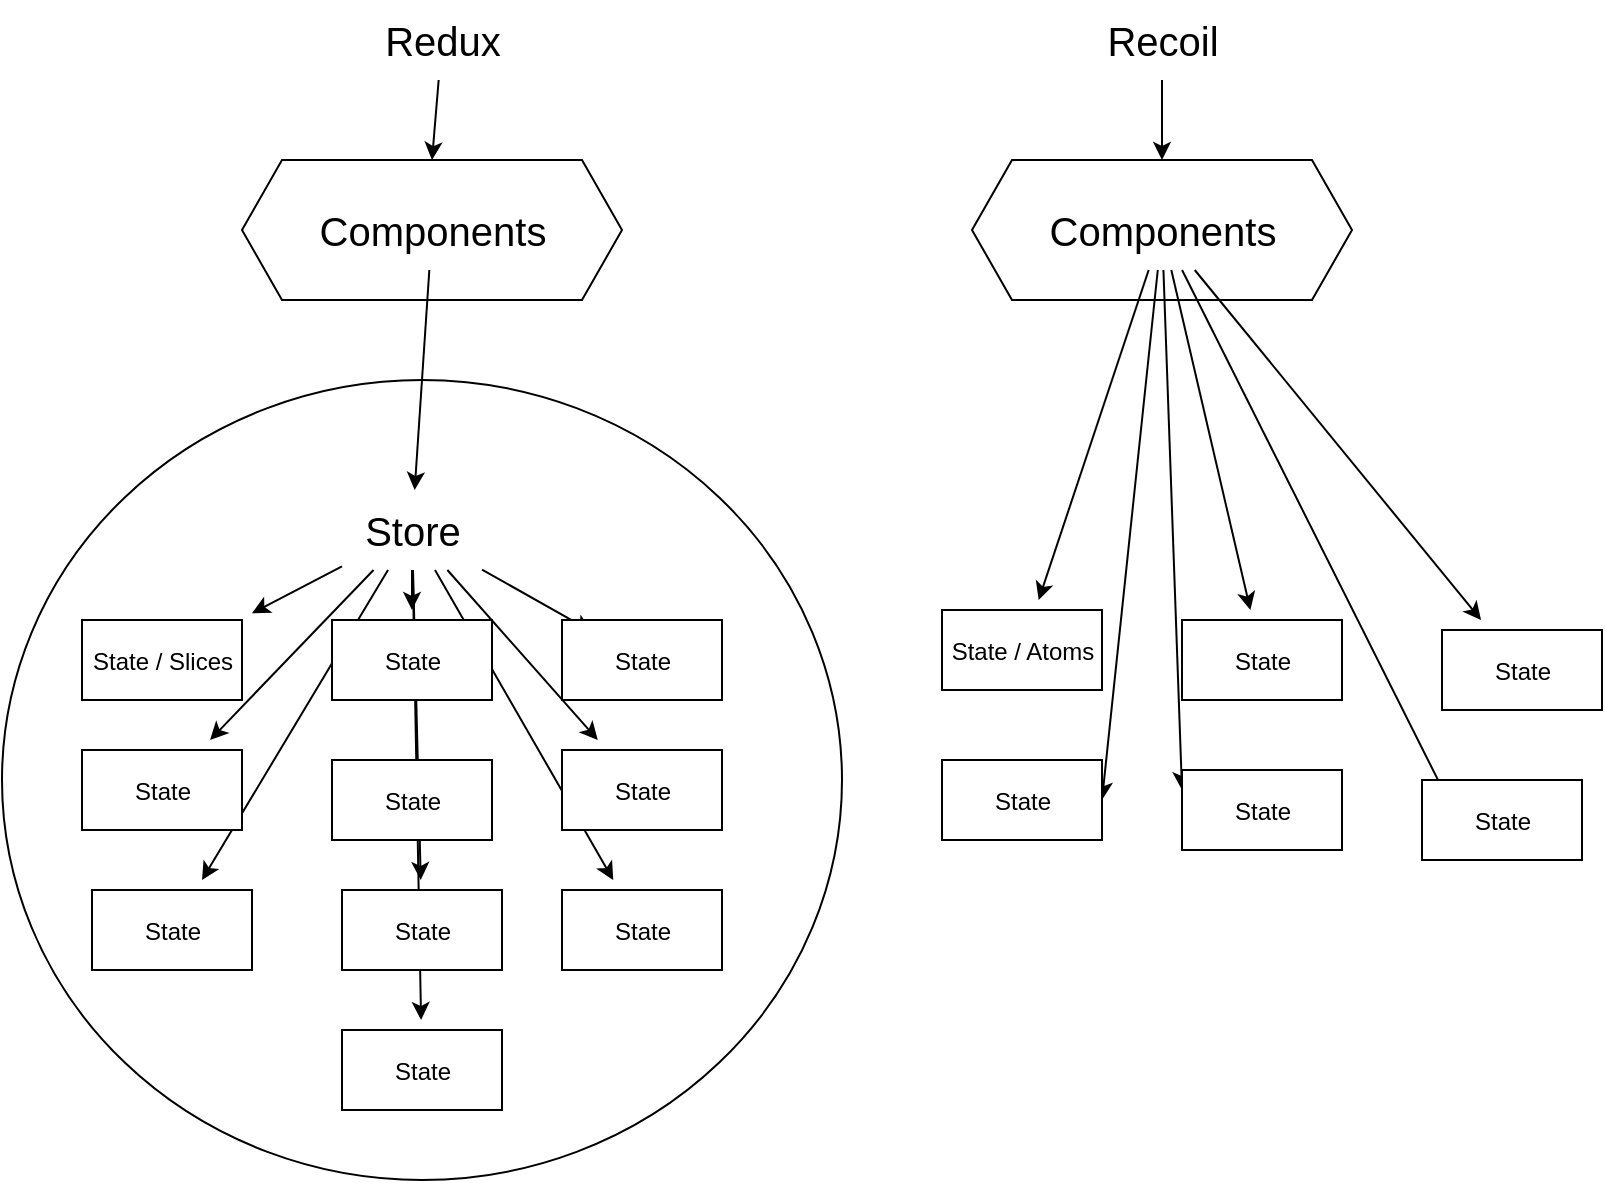 <mxfile>
    <diagram id="ubR7-kl9pCVkvoRq7yLE" name="Page-1">
        <mxGraphModel dx="2227" dy="1100" grid="1" gridSize="10" guides="1" tooltips="1" connect="1" arrows="1" fold="1" page="1" pageScale="1" pageWidth="850" pageHeight="1100" math="0" shadow="0">
            <root>
                <mxCell id="0"/>
                <mxCell id="1" parent="0"/>
                <mxCell id="58" style="edgeStyle=none;html=1;fontSize=20;entryX=0.5;entryY=0;entryDx=0;entryDy=0;" edge="1" parent="1" source="2" target="54">
                    <mxGeometry relative="1" as="geometry">
                        <mxPoint x="250" y="250" as="targetPoint"/>
                    </mxGeometry>
                </mxCell>
                <mxCell id="2" value="&lt;font style=&quot;font-size: 20px;&quot;&gt;Redux&lt;/font&gt;" style="text;html=1;align=center;verticalAlign=middle;resizable=0;points=[];autosize=1;strokeColor=none;fillColor=none;" vertex="1" parent="1">
                    <mxGeometry x="180" y="190" width="80" height="40" as="geometry"/>
                </mxCell>
                <mxCell id="3" value="" style="ellipse;whiteSpace=wrap;html=1;fontSize=20;" vertex="1" parent="1">
                    <mxGeometry y="380" width="420" height="400" as="geometry"/>
                </mxCell>
                <mxCell id="44" style="edgeStyle=none;html=1;fontSize=12;" edge="1" parent="1" source="4" target="17">
                    <mxGeometry relative="1" as="geometry"/>
                </mxCell>
                <mxCell id="45" style="edgeStyle=none;html=1;fontSize=12;" edge="1" parent="1" source="4" target="23">
                    <mxGeometry relative="1" as="geometry"/>
                </mxCell>
                <mxCell id="46" style="edgeStyle=none;html=1;fontSize=12;" edge="1" parent="1" source="4" target="39">
                    <mxGeometry relative="1" as="geometry"/>
                </mxCell>
                <mxCell id="47" style="edgeStyle=none;html=1;fontSize=12;" edge="1" parent="1" source="4" target="25">
                    <mxGeometry relative="1" as="geometry"/>
                </mxCell>
                <mxCell id="48" style="edgeStyle=none;html=1;fontSize=12;" edge="1" parent="1" source="4" target="37">
                    <mxGeometry relative="1" as="geometry"/>
                </mxCell>
                <mxCell id="49" style="edgeStyle=none;html=1;fontSize=12;" edge="1" parent="1" source="4" target="29">
                    <mxGeometry relative="1" as="geometry"/>
                </mxCell>
                <mxCell id="50" style="edgeStyle=none;html=1;fontSize=12;" edge="1" parent="1" source="4" target="33">
                    <mxGeometry relative="1" as="geometry"/>
                </mxCell>
                <mxCell id="51" style="edgeStyle=none;html=1;fontSize=12;" edge="1" parent="1" source="4" target="31">
                    <mxGeometry relative="1" as="geometry"/>
                </mxCell>
                <mxCell id="52" style="edgeStyle=none;html=1;fontSize=12;" edge="1" parent="1" source="4" target="27">
                    <mxGeometry relative="1" as="geometry"/>
                </mxCell>
                <mxCell id="4" value="Store" style="text;html=1;align=center;verticalAlign=middle;resizable=0;points=[];autosize=1;strokeColor=none;fillColor=none;fontSize=20;" vertex="1" parent="1">
                    <mxGeometry x="170" y="435" width="70" height="40" as="geometry"/>
                </mxCell>
                <mxCell id="5" value="" style="rounded=0;whiteSpace=wrap;html=1;fontSize=20;" vertex="1" parent="1">
                    <mxGeometry x="40" y="500" width="80" height="40" as="geometry"/>
                </mxCell>
                <mxCell id="17" value="&lt;p style=&quot;line-height: 100%; font-size: 12px;&quot;&gt;&lt;font style=&quot;font-size: 12px;&quot;&gt;State / Slices&lt;/font&gt;&lt;/p&gt;" style="text;html=1;align=center;verticalAlign=middle;resizable=0;points=[];autosize=1;strokeColor=none;fillColor=none;fontSize=20;" vertex="1" parent="1">
                    <mxGeometry x="35" y="495" width="90" height="50" as="geometry"/>
                </mxCell>
                <mxCell id="22" value="" style="rounded=0;whiteSpace=wrap;html=1;fontSize=20;" vertex="1" parent="1">
                    <mxGeometry x="165" y="500" width="80" height="40" as="geometry"/>
                </mxCell>
                <mxCell id="23" value="&lt;p style=&quot;line-height: 100%; font-size: 12px;&quot;&gt;&lt;font style=&quot;font-size: 12px;&quot;&gt;State&lt;/font&gt;&lt;/p&gt;" style="text;html=1;align=center;verticalAlign=middle;resizable=0;points=[];autosize=1;strokeColor=none;fillColor=none;fontSize=20;" vertex="1" parent="1">
                    <mxGeometry x="180" y="495" width="50" height="50" as="geometry"/>
                </mxCell>
                <mxCell id="24" value="" style="rounded=0;whiteSpace=wrap;html=1;fontSize=20;" vertex="1" parent="1">
                    <mxGeometry x="40" y="565" width="80" height="40" as="geometry"/>
                </mxCell>
                <mxCell id="25" value="&lt;p style=&quot;line-height: 100%; font-size: 12px;&quot;&gt;&lt;font style=&quot;font-size: 12px;&quot;&gt;State&lt;/font&gt;&lt;/p&gt;" style="text;html=1;align=center;verticalAlign=middle;resizable=0;points=[];autosize=1;strokeColor=none;fillColor=none;fontSize=20;" vertex="1" parent="1">
                    <mxGeometry x="55" y="560" width="50" height="50" as="geometry"/>
                </mxCell>
                <mxCell id="26" value="" style="rounded=0;whiteSpace=wrap;html=1;fontSize=20;" vertex="1" parent="1">
                    <mxGeometry x="170" y="705" width="80" height="40" as="geometry"/>
                </mxCell>
                <mxCell id="27" value="&lt;p style=&quot;line-height: 100%; font-size: 12px;&quot;&gt;&lt;font style=&quot;font-size: 12px;&quot;&gt;State&lt;/font&gt;&lt;/p&gt;" style="text;html=1;align=center;verticalAlign=middle;resizable=0;points=[];autosize=1;strokeColor=none;fillColor=none;fontSize=20;" vertex="1" parent="1">
                    <mxGeometry x="185" y="700" width="50" height="50" as="geometry"/>
                </mxCell>
                <mxCell id="28" value="" style="rounded=0;whiteSpace=wrap;html=1;fontSize=20;" vertex="1" parent="1">
                    <mxGeometry x="45" y="635" width="80" height="40" as="geometry"/>
                </mxCell>
                <mxCell id="29" value="&lt;p style=&quot;line-height: 100%; font-size: 12px;&quot;&gt;&lt;font style=&quot;font-size: 12px;&quot;&gt;State&lt;/font&gt;&lt;/p&gt;" style="text;html=1;align=center;verticalAlign=middle;resizable=0;points=[];autosize=1;strokeColor=none;fillColor=none;fontSize=20;" vertex="1" parent="1">
                    <mxGeometry x="60" y="630" width="50" height="50" as="geometry"/>
                </mxCell>
                <mxCell id="30" value="" style="rounded=0;whiteSpace=wrap;html=1;fontSize=20;" vertex="1" parent="1">
                    <mxGeometry x="170" y="635" width="80" height="40" as="geometry"/>
                </mxCell>
                <mxCell id="31" value="&lt;p style=&quot;line-height: 100%; font-size: 12px;&quot;&gt;&lt;font style=&quot;font-size: 12px;&quot;&gt;State&lt;/font&gt;&lt;/p&gt;" style="text;html=1;align=center;verticalAlign=middle;resizable=0;points=[];autosize=1;strokeColor=none;fillColor=none;fontSize=20;" vertex="1" parent="1">
                    <mxGeometry x="185" y="630" width="50" height="50" as="geometry"/>
                </mxCell>
                <mxCell id="32" value="" style="rounded=0;whiteSpace=wrap;html=1;fontSize=20;" vertex="1" parent="1">
                    <mxGeometry x="280" y="635" width="80" height="40" as="geometry"/>
                </mxCell>
                <mxCell id="33" value="&lt;p style=&quot;line-height: 100%; font-size: 12px;&quot;&gt;&lt;font style=&quot;font-size: 12px;&quot;&gt;State&lt;/font&gt;&lt;/p&gt;" style="text;html=1;align=center;verticalAlign=middle;resizable=0;points=[];autosize=1;strokeColor=none;fillColor=none;fontSize=20;" vertex="1" parent="1">
                    <mxGeometry x="295" y="630" width="50" height="50" as="geometry"/>
                </mxCell>
                <mxCell id="34" value="" style="rounded=0;whiteSpace=wrap;html=1;fontSize=20;" vertex="1" parent="1">
                    <mxGeometry x="165" y="570" width="80" height="40" as="geometry"/>
                </mxCell>
                <mxCell id="35" value="&lt;p style=&quot;line-height: 100%; font-size: 12px;&quot;&gt;&lt;font style=&quot;font-size: 12px;&quot;&gt;State&lt;/font&gt;&lt;/p&gt;" style="text;html=1;align=center;verticalAlign=middle;resizable=0;points=[];autosize=1;strokeColor=none;fillColor=none;fontSize=20;" vertex="1" parent="1">
                    <mxGeometry x="180" y="565" width="50" height="50" as="geometry"/>
                </mxCell>
                <mxCell id="36" value="" style="rounded=0;whiteSpace=wrap;html=1;fontSize=20;" vertex="1" parent="1">
                    <mxGeometry x="280" y="565" width="80" height="40" as="geometry"/>
                </mxCell>
                <mxCell id="37" value="&lt;p style=&quot;line-height: 100%; font-size: 12px;&quot;&gt;&lt;font style=&quot;font-size: 12px;&quot;&gt;State&lt;/font&gt;&lt;/p&gt;" style="text;html=1;align=center;verticalAlign=middle;resizable=0;points=[];autosize=1;strokeColor=none;fillColor=none;fontSize=20;" vertex="1" parent="1">
                    <mxGeometry x="295" y="560" width="50" height="50" as="geometry"/>
                </mxCell>
                <mxCell id="38" value="" style="rounded=0;whiteSpace=wrap;html=1;fontSize=20;" vertex="1" parent="1">
                    <mxGeometry x="280" y="500" width="80" height="40" as="geometry"/>
                </mxCell>
                <mxCell id="39" value="&lt;p style=&quot;line-height: 100%; font-size: 12px;&quot;&gt;&lt;font style=&quot;font-size: 12px;&quot;&gt;State&lt;/font&gt;&lt;/p&gt;" style="text;html=1;align=center;verticalAlign=middle;resizable=0;points=[];autosize=1;strokeColor=none;fillColor=none;fontSize=20;" vertex="1" parent="1">
                    <mxGeometry x="295" y="495" width="50" height="50" as="geometry"/>
                </mxCell>
                <mxCell id="64" style="edgeStyle=none;html=1;entryX=0.5;entryY=0;entryDx=0;entryDy=0;fontSize=20;" edge="1" parent="1" source="53" target="61">
                    <mxGeometry relative="1" as="geometry"/>
                </mxCell>
                <mxCell id="53" value="&lt;font style=&quot;font-size: 20px;&quot;&gt;Recoil&lt;/font&gt;" style="text;html=1;align=center;verticalAlign=middle;resizable=0;points=[];autosize=1;strokeColor=none;fillColor=none;fontSize=12;" vertex="1" parent="1">
                    <mxGeometry x="540" y="190" width="80" height="40" as="geometry"/>
                </mxCell>
                <mxCell id="54" value="" style="shape=hexagon;perimeter=hexagonPerimeter2;whiteSpace=wrap;html=1;fixedSize=1;fontSize=20;" vertex="1" parent="1">
                    <mxGeometry x="120" y="270" width="190" height="70" as="geometry"/>
                </mxCell>
                <mxCell id="59" style="edgeStyle=none;html=1;fontSize=20;" edge="1" parent="1" source="55" target="4">
                    <mxGeometry relative="1" as="geometry"/>
                </mxCell>
                <mxCell id="55" value="Components" style="text;html=1;align=center;verticalAlign=middle;resizable=0;points=[];autosize=1;strokeColor=none;fillColor=none;fontSize=20;" vertex="1" parent="1">
                    <mxGeometry x="145" y="285" width="140" height="40" as="geometry"/>
                </mxCell>
                <mxCell id="61" value="" style="shape=hexagon;perimeter=hexagonPerimeter2;whiteSpace=wrap;html=1;fixedSize=1;fontSize=20;" vertex="1" parent="1">
                    <mxGeometry x="485" y="270" width="190" height="70" as="geometry"/>
                </mxCell>
                <mxCell id="88" style="edgeStyle=none;html=1;fontSize=20;" edge="1" parent="1" source="62" target="71">
                    <mxGeometry relative="1" as="geometry"/>
                </mxCell>
                <mxCell id="89" style="edgeStyle=none;html=1;fontSize=20;" edge="1" parent="1" source="62" target="79">
                    <mxGeometry relative="1" as="geometry"/>
                </mxCell>
                <mxCell id="90" style="edgeStyle=none;html=1;fontSize=20;" edge="1" parent="1" source="62" target="81">
                    <mxGeometry relative="1" as="geometry"/>
                </mxCell>
                <mxCell id="91" style="edgeStyle=none;html=1;entryX=1;entryY=0.5;entryDx=0;entryDy=0;fontSize=20;" edge="1" parent="1" source="62" target="82">
                    <mxGeometry relative="1" as="geometry"/>
                </mxCell>
                <mxCell id="92" style="edgeStyle=none;html=1;entryX=0;entryY=0.25;entryDx=0;entryDy=0;fontSize=20;" edge="1" parent="1" source="62" target="84">
                    <mxGeometry relative="1" as="geometry"/>
                </mxCell>
                <mxCell id="93" style="edgeStyle=none;html=1;entryX=-0.033;entryY=0.313;entryDx=0;entryDy=0;entryPerimeter=0;fontSize=20;" edge="1" parent="1" source="62" target="87">
                    <mxGeometry relative="1" as="geometry"/>
                </mxCell>
                <mxCell id="62" value="Components" style="text;html=1;align=center;verticalAlign=middle;resizable=0;points=[];autosize=1;strokeColor=none;fillColor=none;fontSize=20;" vertex="1" parent="1">
                    <mxGeometry x="510" y="285" width="140" height="40" as="geometry"/>
                </mxCell>
                <mxCell id="70" value="" style="rounded=0;whiteSpace=wrap;html=1;fontSize=20;" vertex="1" parent="1">
                    <mxGeometry x="470" y="495" width="80" height="40" as="geometry"/>
                </mxCell>
                <mxCell id="71" value="&lt;p style=&quot;line-height: 100%; font-size: 12px;&quot;&gt;&lt;font style=&quot;font-size: 12px;&quot;&gt;State / Atoms&lt;/font&gt;&lt;/p&gt;" style="text;html=1;align=center;verticalAlign=middle;resizable=0;points=[];autosize=1;strokeColor=none;fillColor=none;fontSize=20;" vertex="1" parent="1">
                    <mxGeometry x="465" y="490" width="90" height="50" as="geometry"/>
                </mxCell>
                <mxCell id="78" value="" style="rounded=0;whiteSpace=wrap;html=1;fontSize=20;" vertex="1" parent="1">
                    <mxGeometry x="590" y="500" width="80" height="40" as="geometry"/>
                </mxCell>
                <mxCell id="79" value="&lt;p style=&quot;line-height: 100%; font-size: 12px;&quot;&gt;&lt;font style=&quot;font-size: 12px;&quot;&gt;State&lt;/font&gt;&lt;/p&gt;" style="text;html=1;align=center;verticalAlign=middle;resizable=0;points=[];autosize=1;strokeColor=none;fillColor=none;fontSize=20;" vertex="1" parent="1">
                    <mxGeometry x="605" y="495" width="50" height="50" as="geometry"/>
                </mxCell>
                <mxCell id="80" value="" style="rounded=0;whiteSpace=wrap;html=1;fontSize=20;" vertex="1" parent="1">
                    <mxGeometry x="720" y="505" width="80" height="40" as="geometry"/>
                </mxCell>
                <mxCell id="81" value="&lt;p style=&quot;line-height: 100%; font-size: 12px;&quot;&gt;&lt;font style=&quot;font-size: 12px;&quot;&gt;State&lt;/font&gt;&lt;/p&gt;" style="text;html=1;align=center;verticalAlign=middle;resizable=0;points=[];autosize=1;strokeColor=none;fillColor=none;fontSize=20;" vertex="1" parent="1">
                    <mxGeometry x="735" y="500" width="50" height="50" as="geometry"/>
                </mxCell>
                <mxCell id="82" value="" style="rounded=0;whiteSpace=wrap;html=1;fontSize=20;" vertex="1" parent="1">
                    <mxGeometry x="470" y="570" width="80" height="40" as="geometry"/>
                </mxCell>
                <mxCell id="83" value="&lt;p style=&quot;line-height: 100%; font-size: 12px;&quot;&gt;&lt;font style=&quot;font-size: 12px;&quot;&gt;State&lt;/font&gt;&lt;/p&gt;" style="text;html=1;align=center;verticalAlign=middle;resizable=0;points=[];autosize=1;strokeColor=none;fillColor=none;fontSize=20;" vertex="1" parent="1">
                    <mxGeometry x="485" y="565" width="50" height="50" as="geometry"/>
                </mxCell>
                <mxCell id="84" value="" style="rounded=0;whiteSpace=wrap;html=1;fontSize=20;" vertex="1" parent="1">
                    <mxGeometry x="590" y="575" width="80" height="40" as="geometry"/>
                </mxCell>
                <mxCell id="85" value="&lt;p style=&quot;line-height: 100%; font-size: 12px;&quot;&gt;&lt;font style=&quot;font-size: 12px;&quot;&gt;State&lt;/font&gt;&lt;/p&gt;" style="text;html=1;align=center;verticalAlign=middle;resizable=0;points=[];autosize=1;strokeColor=none;fillColor=none;fontSize=20;" vertex="1" parent="1">
                    <mxGeometry x="605" y="570" width="50" height="50" as="geometry"/>
                </mxCell>
                <mxCell id="86" value="" style="rounded=0;whiteSpace=wrap;html=1;fontSize=20;" vertex="1" parent="1">
                    <mxGeometry x="710" y="580" width="80" height="40" as="geometry"/>
                </mxCell>
                <mxCell id="87" value="&lt;p style=&quot;line-height: 100%; font-size: 12px;&quot;&gt;&lt;font style=&quot;font-size: 12px;&quot;&gt;State&lt;/font&gt;&lt;/p&gt;" style="text;html=1;align=center;verticalAlign=middle;resizable=0;points=[];autosize=1;strokeColor=none;fillColor=none;fontSize=20;" vertex="1" parent="1">
                    <mxGeometry x="725" y="575" width="50" height="50" as="geometry"/>
                </mxCell>
            </root>
        </mxGraphModel>
    </diagram>
</mxfile>